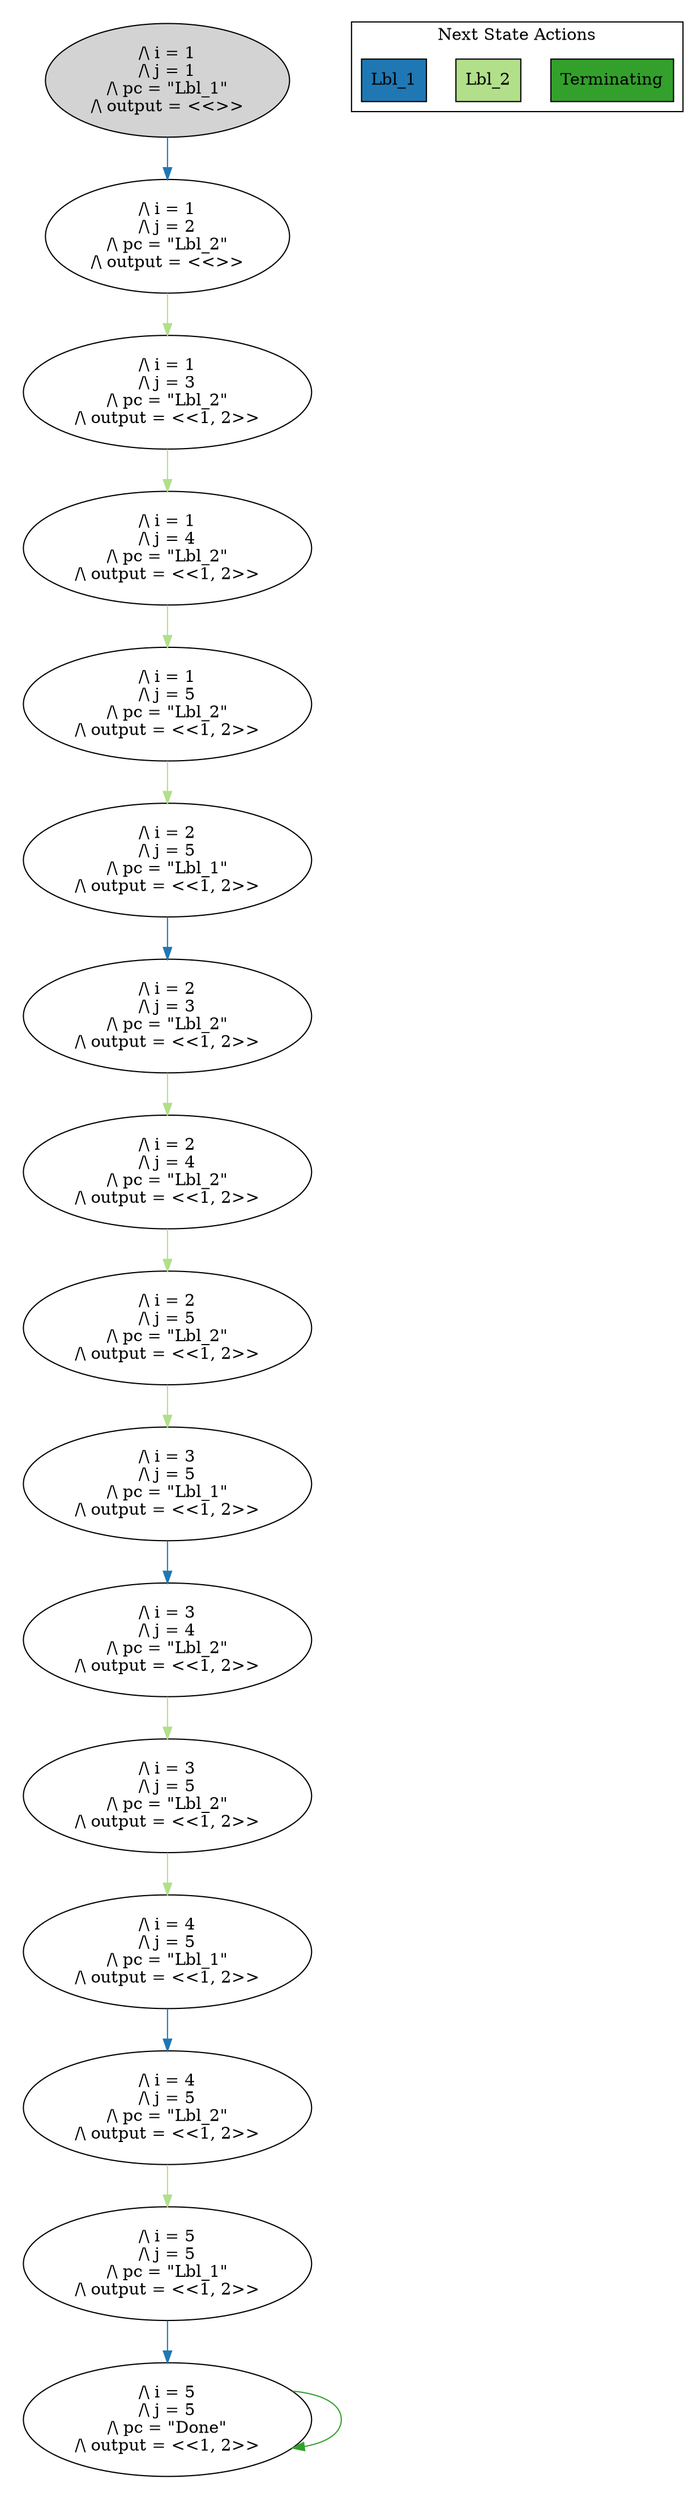 strict digraph DiskGraph {
edge [colorscheme="paired12"]
nodesep=0.35;
subgraph cluster_graph {
color="white";
-5323627109582594772 [label="/\\ i = 1\n/\\ j = 1\n/\\ pc = \"Lbl_1\"\n/\\ output = <<>>",style = filled]
-5323627109582594772 -> -8398681799811091002 [label="",color="2",fontcolor="2"];
-8398681799811091002 [label="/\\ i = 1\n/\\ j = 2\n/\\ pc = \"Lbl_2\"\n/\\ output = <<>>"];
-8398681799811091002 -> -326272205674275730 [label="",color="3",fontcolor="3"];
-326272205674275730 [label="/\\ i = 1\n/\\ j = 3\n/\\ pc = \"Lbl_2\"\n/\\ output = <<1, 2>>"];
-326272205674275730 -> -8086558841704822149 [label="",color="3",fontcolor="3"];
-8086558841704822149 [label="/\\ i = 1\n/\\ j = 4\n/\\ pc = \"Lbl_2\"\n/\\ output = <<1, 2>>"];
-8086558841704822149 -> 4746195701085887555 [label="",color="3",fontcolor="3"];
4746195701085887555 [label="/\\ i = 1\n/\\ j = 5\n/\\ pc = \"Lbl_2\"\n/\\ output = <<1, 2>>"];
4746195701085887555 -> 9104478606204818841 [label="",color="3",fontcolor="3"];
9104478606204818841 [label="/\\ i = 2\n/\\ j = 5\n/\\ pc = \"Lbl_1\"\n/\\ output = <<1, 2>>"];
9104478606204818841 -> -4055622223293316001 [label="",color="2",fontcolor="2"];
-4055622223293316001 [label="/\\ i = 2\n/\\ j = 3\n/\\ pc = \"Lbl_2\"\n/\\ output = <<1, 2>>"];
-4055622223293316001 -> -5545736913094421942 [label="",color="3",fontcolor="3"];
-5545736913094421942 [label="/\\ i = 2\n/\\ j = 4\n/\\ pc = \"Lbl_2\"\n/\\ output = <<1, 2>>"];
-5545736913094421942 -> 9012424052130333810 [label="",color="3",fontcolor="3"];
9012424052130333810 [label="/\\ i = 2\n/\\ j = 5\n/\\ pc = \"Lbl_2\"\n/\\ output = <<1, 2>>"];
9012424052130333810 -> -4141882320074212945 [label="",color="3",fontcolor="3"];
-4141882320074212945 [label="/\\ i = 3\n/\\ j = 5\n/\\ pc = \"Lbl_1\"\n/\\ output = <<1, 2>>"];
-4141882320074212945 -> 852620000534888060 [label="",color="2",fontcolor="2"];
852620000534888060 [label="/\\ i = 3\n/\\ j = 4\n/\\ pc = \"Lbl_2\"\n/\\ output = <<1, 2>>"];
852620000534888060 -> -4193406388190287804 [label="",color="3",fontcolor="3"];
-4193406388190287804 [label="/\\ i = 3\n/\\ j = 5\n/\\ pc = \"Lbl_2\"\n/\\ output = <<1, 2>>"];
-4193406388190287804 -> 560482065620166139 [label="",color="3",fontcolor="3"];
560482065620166139 [label="/\\ i = 4\n/\\ j = 5\n/\\ pc = \"Lbl_1\"\n/\\ output = <<1, 2>>"];
560482065620166139 -> 327689215319307280 [label="",color="2",fontcolor="2"];
327689215319307280 [label="/\\ i = 4\n/\\ j = 5\n/\\ pc = \"Lbl_2\"\n/\\ output = <<1, 2>>"];
327689215319307280 -> -4675946359700960819 [label="",color="3",fontcolor="3"];
-4675946359700960819 [label="/\\ i = 5\n/\\ j = 5\n/\\ pc = \"Lbl_1\"\n/\\ output = <<1, 2>>"];
-4675946359700960819 -> 3814118917023570197 [label="",color="2",fontcolor="2"];
3814118917023570197 [label="/\\ i = 5\n/\\ j = 5\n/\\ pc = \"Done\"\n/\\ output = <<1, 2>>"];
3814118917023570197 -> 3814118917023570197 [label="",color="4",fontcolor="4"];
{rank = same; -5323627109582594772;}
{rank = same; -8398681799811091002;}
{rank = same; -326272205674275730;}
{rank = same; -8086558841704822149;}
{rank = same; 4746195701085887555;}
{rank = same; 9104478606204818841;}
{rank = same; -4055622223293316001;}
{rank = same; -5545736913094421942;}
{rank = same; 9012424052130333810;}
{rank = same; -4141882320074212945;}
{rank = same; 852620000534888060;}
{rank = same; -4193406388190287804;}
{rank = same; 560482065620166139;}
{rank = same; 327689215319307280;}
{rank = same; -4675946359700960819;}
{rank = same; 3814118917023570197;}
}
subgraph cluster_legend {graph[style=bold];label = "Next State Actions" style="solid"
node [ labeljust="l",colorscheme="paired12",style=filled,shape=record ]
Terminating [label="Terminating",fillcolor=4]
Lbl_2 [label="Lbl_2",fillcolor=3]
Lbl_1 [label="Lbl_1",fillcolor=2]
}}